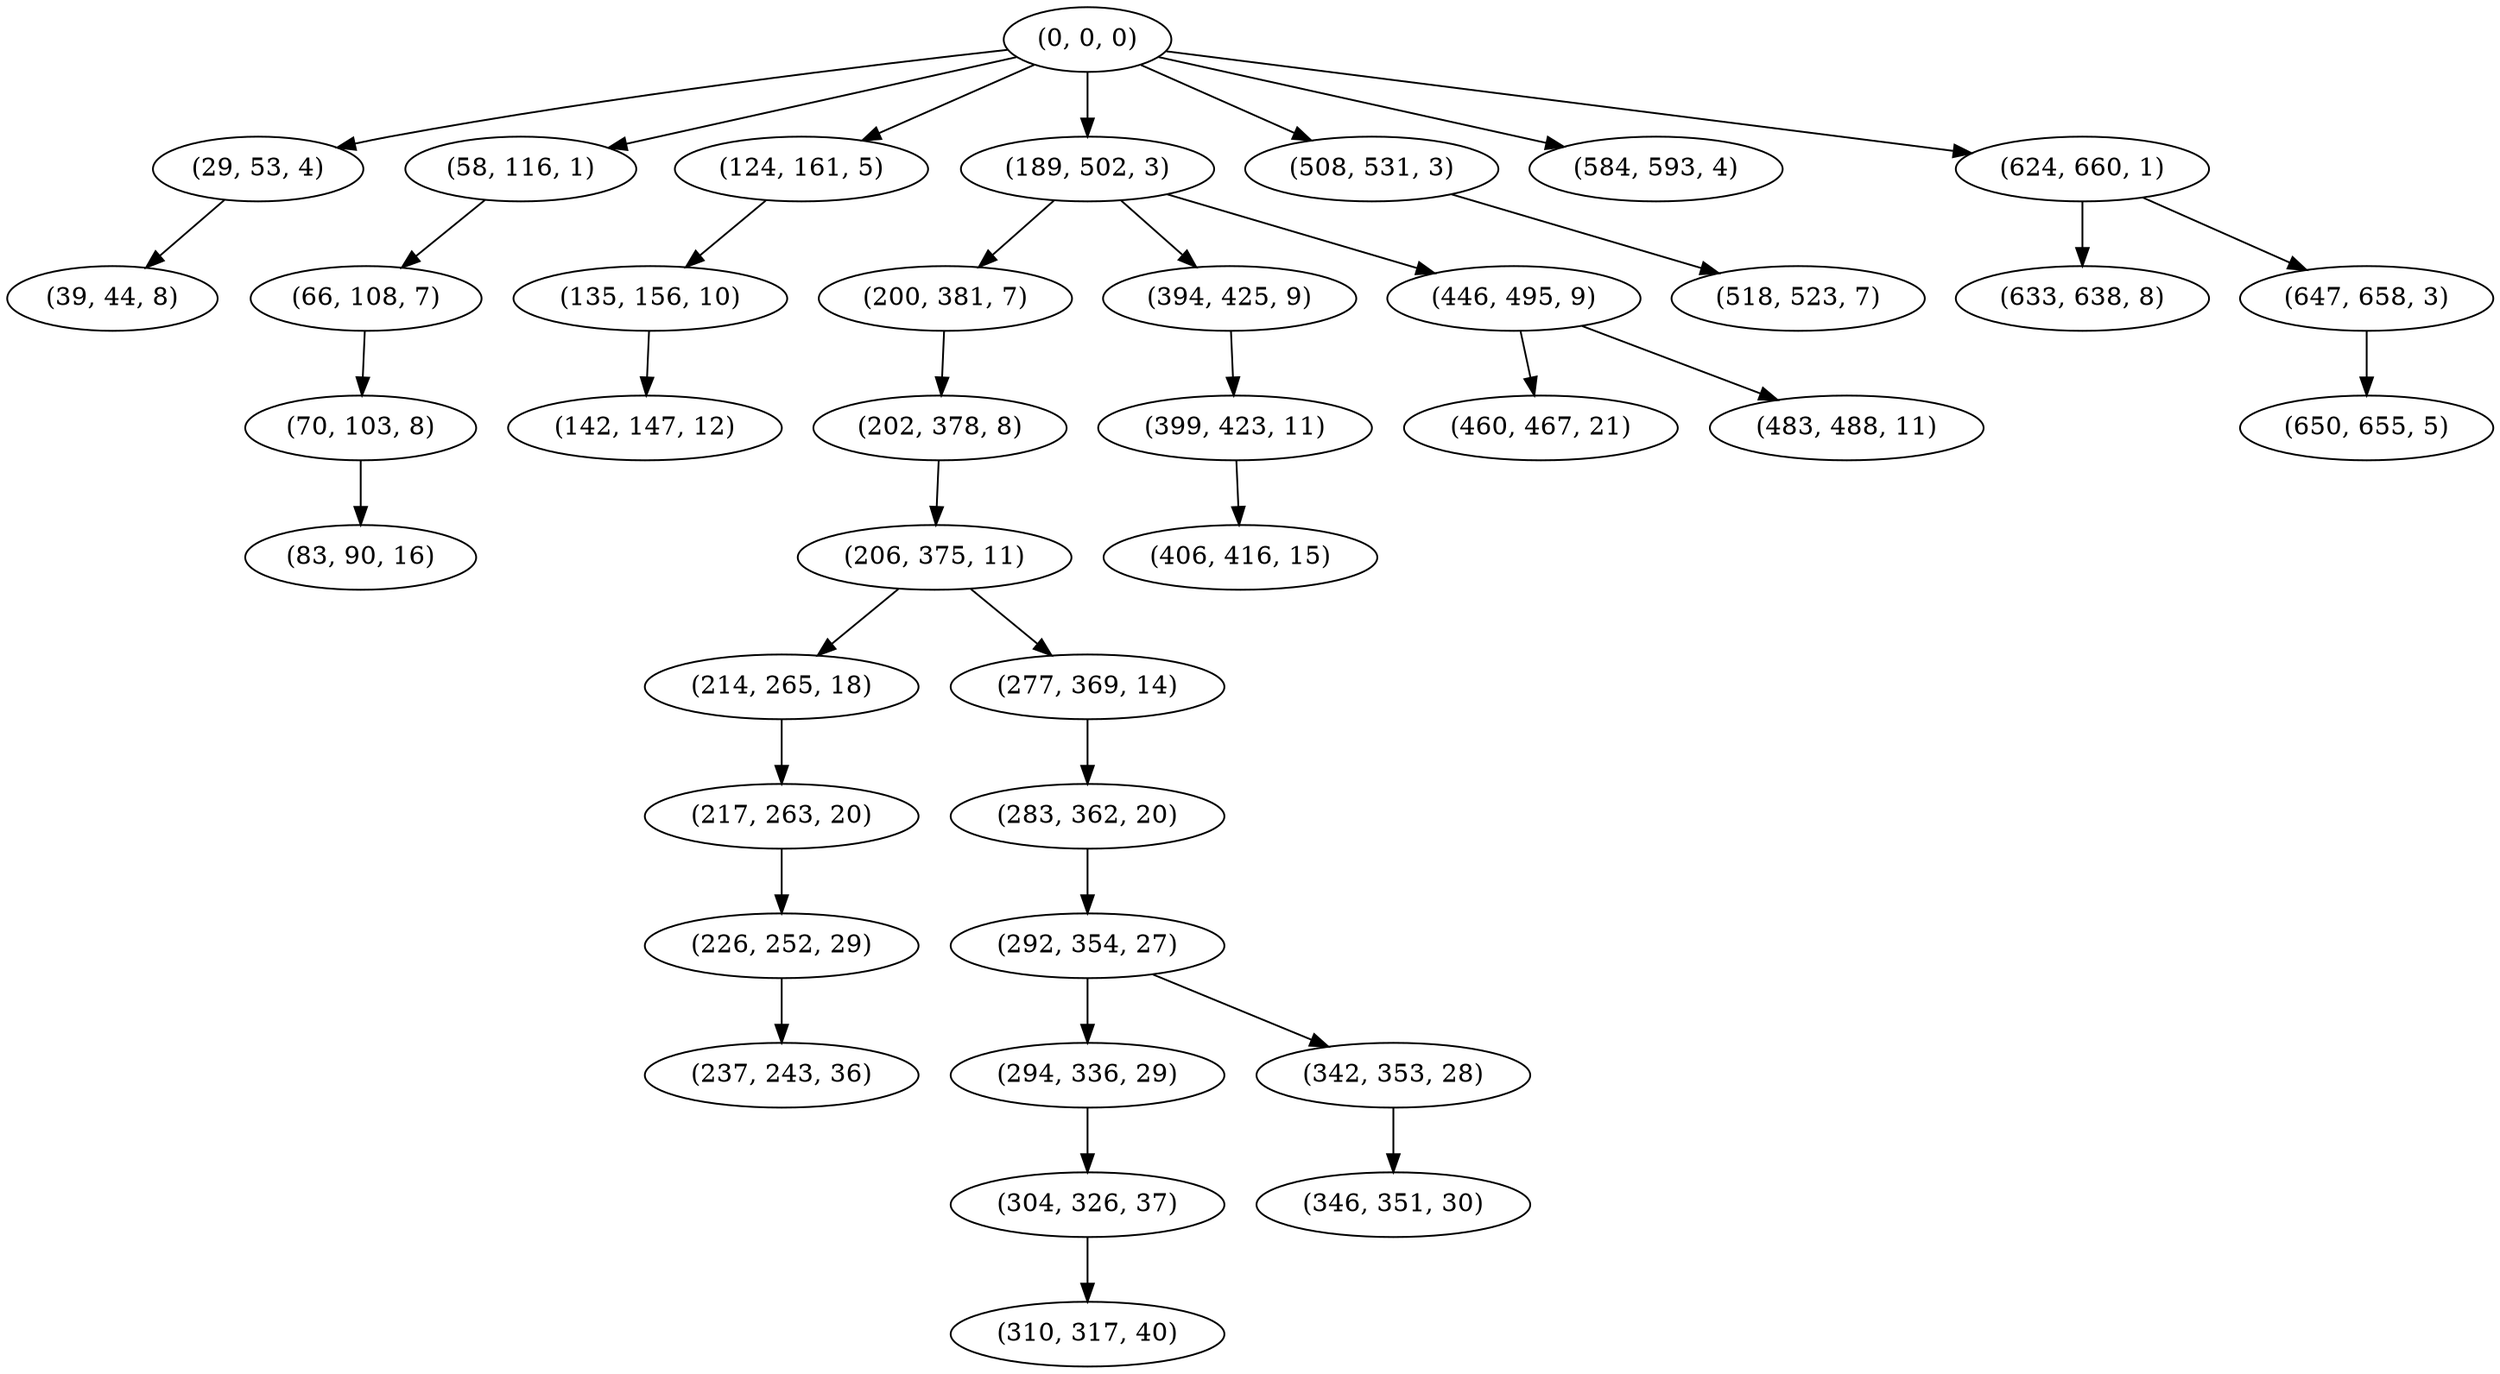 digraph tree {
    "(0, 0, 0)";
    "(29, 53, 4)";
    "(39, 44, 8)";
    "(58, 116, 1)";
    "(66, 108, 7)";
    "(70, 103, 8)";
    "(83, 90, 16)";
    "(124, 161, 5)";
    "(135, 156, 10)";
    "(142, 147, 12)";
    "(189, 502, 3)";
    "(200, 381, 7)";
    "(202, 378, 8)";
    "(206, 375, 11)";
    "(214, 265, 18)";
    "(217, 263, 20)";
    "(226, 252, 29)";
    "(237, 243, 36)";
    "(277, 369, 14)";
    "(283, 362, 20)";
    "(292, 354, 27)";
    "(294, 336, 29)";
    "(304, 326, 37)";
    "(310, 317, 40)";
    "(342, 353, 28)";
    "(346, 351, 30)";
    "(394, 425, 9)";
    "(399, 423, 11)";
    "(406, 416, 15)";
    "(446, 495, 9)";
    "(460, 467, 21)";
    "(483, 488, 11)";
    "(508, 531, 3)";
    "(518, 523, 7)";
    "(584, 593, 4)";
    "(624, 660, 1)";
    "(633, 638, 8)";
    "(647, 658, 3)";
    "(650, 655, 5)";
    "(0, 0, 0)" -> "(29, 53, 4)";
    "(0, 0, 0)" -> "(58, 116, 1)";
    "(0, 0, 0)" -> "(124, 161, 5)";
    "(0, 0, 0)" -> "(189, 502, 3)";
    "(0, 0, 0)" -> "(508, 531, 3)";
    "(0, 0, 0)" -> "(584, 593, 4)";
    "(0, 0, 0)" -> "(624, 660, 1)";
    "(29, 53, 4)" -> "(39, 44, 8)";
    "(58, 116, 1)" -> "(66, 108, 7)";
    "(66, 108, 7)" -> "(70, 103, 8)";
    "(70, 103, 8)" -> "(83, 90, 16)";
    "(124, 161, 5)" -> "(135, 156, 10)";
    "(135, 156, 10)" -> "(142, 147, 12)";
    "(189, 502, 3)" -> "(200, 381, 7)";
    "(189, 502, 3)" -> "(394, 425, 9)";
    "(189, 502, 3)" -> "(446, 495, 9)";
    "(200, 381, 7)" -> "(202, 378, 8)";
    "(202, 378, 8)" -> "(206, 375, 11)";
    "(206, 375, 11)" -> "(214, 265, 18)";
    "(206, 375, 11)" -> "(277, 369, 14)";
    "(214, 265, 18)" -> "(217, 263, 20)";
    "(217, 263, 20)" -> "(226, 252, 29)";
    "(226, 252, 29)" -> "(237, 243, 36)";
    "(277, 369, 14)" -> "(283, 362, 20)";
    "(283, 362, 20)" -> "(292, 354, 27)";
    "(292, 354, 27)" -> "(294, 336, 29)";
    "(292, 354, 27)" -> "(342, 353, 28)";
    "(294, 336, 29)" -> "(304, 326, 37)";
    "(304, 326, 37)" -> "(310, 317, 40)";
    "(342, 353, 28)" -> "(346, 351, 30)";
    "(394, 425, 9)" -> "(399, 423, 11)";
    "(399, 423, 11)" -> "(406, 416, 15)";
    "(446, 495, 9)" -> "(460, 467, 21)";
    "(446, 495, 9)" -> "(483, 488, 11)";
    "(508, 531, 3)" -> "(518, 523, 7)";
    "(624, 660, 1)" -> "(633, 638, 8)";
    "(624, 660, 1)" -> "(647, 658, 3)";
    "(647, 658, 3)" -> "(650, 655, 5)";
}
